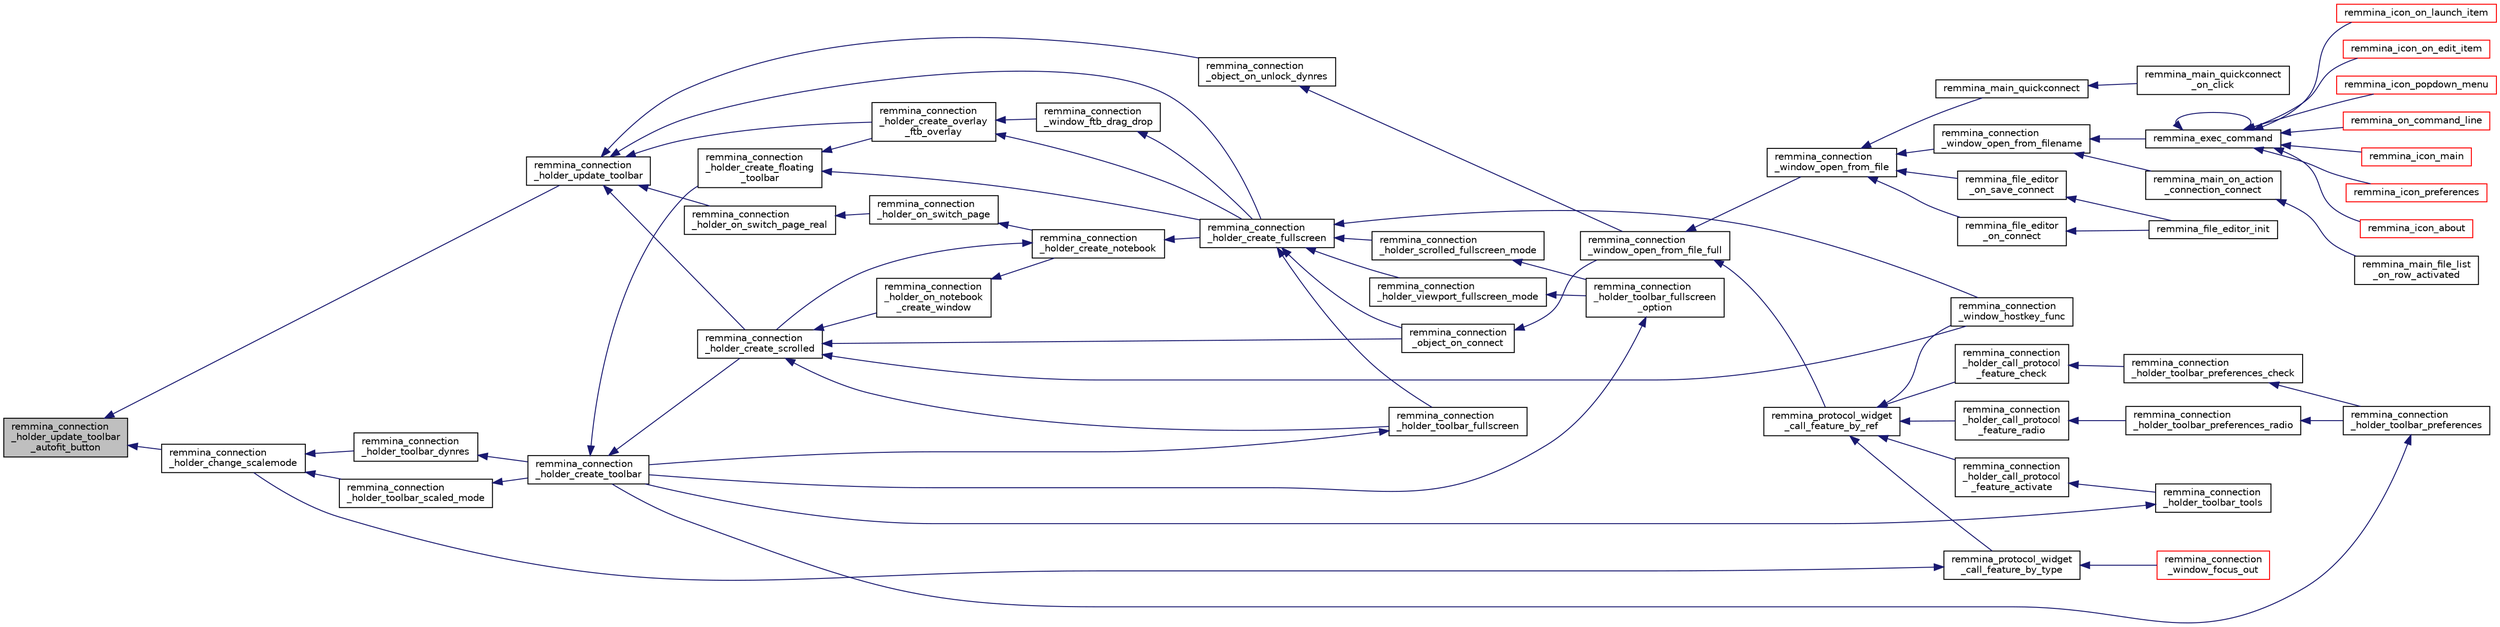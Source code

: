 digraph "remmina_connection_holder_update_toolbar_autofit_button"
{
  edge [fontname="Helvetica",fontsize="10",labelfontname="Helvetica",labelfontsize="10"];
  node [fontname="Helvetica",fontsize="10",shape=record];
  rankdir="LR";
  Node10031 [label="remmina_connection\l_holder_update_toolbar\l_autofit_button",height=0.2,width=0.4,color="black", fillcolor="grey75", style="filled", fontcolor="black"];
  Node10031 -> Node10032 [dir="back",color="midnightblue",fontsize="10",style="solid",fontname="Helvetica"];
  Node10032 [label="remmina_connection\l_holder_change_scalemode",height=0.2,width=0.4,color="black", fillcolor="white", style="filled",URL="$remmina__connection__window_8c.html#a5565ebedf82eb9f2d54b7f447b4c930e"];
  Node10032 -> Node10033 [dir="back",color="midnightblue",fontsize="10",style="solid",fontname="Helvetica"];
  Node10033 [label="remmina_connection\l_holder_toolbar_dynres",height=0.2,width=0.4,color="black", fillcolor="white", style="filled",URL="$remmina__connection__window_8c.html#a576e3800c7371f63b27e3832848ac4e5"];
  Node10033 -> Node10034 [dir="back",color="midnightblue",fontsize="10",style="solid",fontname="Helvetica"];
  Node10034 [label="remmina_connection\l_holder_create_toolbar",height=0.2,width=0.4,color="black", fillcolor="white", style="filled",URL="$remmina__connection__window_8c.html#af8138da72278e9e9000276e08a6fd984"];
  Node10034 -> Node10035 [dir="back",color="midnightblue",fontsize="10",style="solid",fontname="Helvetica"];
  Node10035 [label="remmina_connection\l_holder_create_floating\l_toolbar",height=0.2,width=0.4,color="black", fillcolor="white", style="filled",URL="$remmina__connection__window_8c.html#a967dca6c1876afc3e6bcb763f9709d43"];
  Node10035 -> Node10036 [dir="back",color="midnightblue",fontsize="10",style="solid",fontname="Helvetica"];
  Node10036 [label="remmina_connection\l_holder_create_overlay\l_ftb_overlay",height=0.2,width=0.4,color="black", fillcolor="white", style="filled",URL="$remmina__connection__window_8c.html#ab2edcb806312b3367c70fbb13c383ae0"];
  Node10036 -> Node10037 [dir="back",color="midnightblue",fontsize="10",style="solid",fontname="Helvetica"];
  Node10037 [label="remmina_connection\l_window_ftb_drag_drop",height=0.2,width=0.4,color="black", fillcolor="white", style="filled",URL="$remmina__connection__window_8c.html#a15c9b2bd929f8f2bb64d0bb6fa60f067"];
  Node10037 -> Node10038 [dir="back",color="midnightblue",fontsize="10",style="solid",fontname="Helvetica"];
  Node10038 [label="remmina_connection\l_holder_create_fullscreen",height=0.2,width=0.4,color="black", fillcolor="white", style="filled",URL="$remmina__connection__window_8c.html#ae67ca4d276339723c1ff87fc224eaccf"];
  Node10038 -> Node10039 [dir="back",color="midnightblue",fontsize="10",style="solid",fontname="Helvetica"];
  Node10039 [label="remmina_connection\l_holder_toolbar_fullscreen",height=0.2,width=0.4,color="black", fillcolor="white", style="filled",URL="$remmina__connection__window_8c.html#a02ac20f50f1b7b816bd7208127efdbee"];
  Node10039 -> Node10034 [dir="back",color="midnightblue",fontsize="10",style="solid",fontname="Helvetica"];
  Node10038 -> Node10040 [dir="back",color="midnightblue",fontsize="10",style="solid",fontname="Helvetica"];
  Node10040 [label="remmina_connection\l_holder_viewport_fullscreen_mode",height=0.2,width=0.4,color="black", fillcolor="white", style="filled",URL="$remmina__connection__window_8c.html#a0e99d0ff8c39f2c6de508eee9ef498c5"];
  Node10040 -> Node10041 [dir="back",color="midnightblue",fontsize="10",style="solid",fontname="Helvetica"];
  Node10041 [label="remmina_connection\l_holder_toolbar_fullscreen\l_option",height=0.2,width=0.4,color="black", fillcolor="white", style="filled",URL="$remmina__connection__window_8c.html#a1415cdcbed0e6fe9a7978586bf132207"];
  Node10041 -> Node10034 [dir="back",color="midnightblue",fontsize="10",style="solid",fontname="Helvetica"];
  Node10038 -> Node10042 [dir="back",color="midnightblue",fontsize="10",style="solid",fontname="Helvetica"];
  Node10042 [label="remmina_connection\l_holder_scrolled_fullscreen_mode",height=0.2,width=0.4,color="black", fillcolor="white", style="filled",URL="$remmina__connection__window_8c.html#aa25cae5c0e15e13b817b925e42a044a9"];
  Node10042 -> Node10041 [dir="back",color="midnightblue",fontsize="10",style="solid",fontname="Helvetica"];
  Node10038 -> Node10043 [dir="back",color="midnightblue",fontsize="10",style="solid",fontname="Helvetica"];
  Node10043 [label="remmina_connection\l_window_hostkey_func",height=0.2,width=0.4,color="black", fillcolor="white", style="filled",URL="$remmina__connection__window_8c.html#abef663d930076deb3105f86dabe2a9c3"];
  Node10038 -> Node10044 [dir="back",color="midnightblue",fontsize="10",style="solid",fontname="Helvetica"];
  Node10044 [label="remmina_connection\l_object_on_connect",height=0.2,width=0.4,color="black", fillcolor="white", style="filled",URL="$remmina__connection__window_8c.html#a0ad685a873ecef95ec13caba17e0c22e"];
  Node10044 -> Node10045 [dir="back",color="midnightblue",fontsize="10",style="solid",fontname="Helvetica"];
  Node10045 [label="remmina_connection\l_window_open_from_file_full",height=0.2,width=0.4,color="black", fillcolor="white", style="filled",URL="$remmina__connection__window_8h.html#adbf2b670ca3bae96a99cb0b36021a961"];
  Node10045 -> Node10046 [dir="back",color="midnightblue",fontsize="10",style="solid",fontname="Helvetica"];
  Node10046 [label="remmina_connection\l_window_open_from_file",height=0.2,width=0.4,color="black", fillcolor="white", style="filled",URL="$remmina__connection__window_8h.html#a1c7f722a89609523cc4de079cc82f23c"];
  Node10046 -> Node10047 [dir="back",color="midnightblue",fontsize="10",style="solid",fontname="Helvetica"];
  Node10047 [label="remmina_connection\l_window_open_from_filename",height=0.2,width=0.4,color="black", fillcolor="white", style="filled",URL="$remmina__connection__window_8h.html#ab0ed27ef360efc7d92906cbabf9da5db"];
  Node10047 -> Node10048 [dir="back",color="midnightblue",fontsize="10",style="solid",fontname="Helvetica"];
  Node10048 [label="remmina_exec_command",height=0.2,width=0.4,color="black", fillcolor="white", style="filled",URL="$remmina__exec_8h.html#a424cabdcff647797061e7482049d62a7"];
  Node10048 -> Node10049 [dir="back",color="midnightblue",fontsize="10",style="solid",fontname="Helvetica"];
  Node10049 [label="remmina_on_command_line",height=0.2,width=0.4,color="red", fillcolor="white", style="filled",URL="$remmina_8c.html#aeb286fc5bd52ab5382ab8cb495dc2914"];
  Node10048 -> Node10048 [dir="back",color="midnightblue",fontsize="10",style="solid",fontname="Helvetica"];
  Node10048 -> Node10051 [dir="back",color="midnightblue",fontsize="10",style="solid",fontname="Helvetica"];
  Node10051 [label="remmina_icon_main",height=0.2,width=0.4,color="red", fillcolor="white", style="filled",URL="$remmina__icon_8c.html#a920476110ab6410c8fc8cf734109e497"];
  Node10048 -> Node10062 [dir="back",color="midnightblue",fontsize="10",style="solid",fontname="Helvetica"];
  Node10062 [label="remmina_icon_preferences",height=0.2,width=0.4,color="red", fillcolor="white", style="filled",URL="$remmina__icon_8c.html#ad3b0e3d12e4854eae05b1afea19da404"];
  Node10048 -> Node10063 [dir="back",color="midnightblue",fontsize="10",style="solid",fontname="Helvetica"];
  Node10063 [label="remmina_icon_about",height=0.2,width=0.4,color="red", fillcolor="white", style="filled",URL="$remmina__icon_8c.html#a5cdf1958ef01e49889bcee2e90e2cf71"];
  Node10048 -> Node10064 [dir="back",color="midnightblue",fontsize="10",style="solid",fontname="Helvetica"];
  Node10064 [label="remmina_icon_on_launch_item",height=0.2,width=0.4,color="red", fillcolor="white", style="filled",URL="$remmina__icon_8c.html#ad1699688680e12abcfd5c74dd2f76d83"];
  Node10048 -> Node10067 [dir="back",color="midnightblue",fontsize="10",style="solid",fontname="Helvetica"];
  Node10067 [label="remmina_icon_on_edit_item",height=0.2,width=0.4,color="red", fillcolor="white", style="filled",URL="$remmina__icon_8c.html#af8708120906a8dc41a7998ebf9ecd129"];
  Node10048 -> Node10068 [dir="back",color="midnightblue",fontsize="10",style="solid",fontname="Helvetica"];
  Node10068 [label="remmina_icon_popdown_menu",height=0.2,width=0.4,color="red", fillcolor="white", style="filled",URL="$remmina__icon_8c.html#a444be76e3c3a065279c5f9abc7fae833"];
  Node10047 -> Node10069 [dir="back",color="midnightblue",fontsize="10",style="solid",fontname="Helvetica"];
  Node10069 [label="remmina_main_on_action\l_connection_connect",height=0.2,width=0.4,color="black", fillcolor="white", style="filled",URL="$remmina__main_8c.html#ae023d1cb099a4f7bee79f13760566cbf"];
  Node10069 -> Node10070 [dir="back",color="midnightblue",fontsize="10",style="solid",fontname="Helvetica"];
  Node10070 [label="remmina_main_file_list\l_on_row_activated",height=0.2,width=0.4,color="black", fillcolor="white", style="filled",URL="$remmina__main_8c.html#aba1a89a2400c5cc8373c6bd34602ac10"];
  Node10046 -> Node10071 [dir="back",color="midnightblue",fontsize="10",style="solid",fontname="Helvetica"];
  Node10071 [label="remmina_file_editor\l_on_connect",height=0.2,width=0.4,color="black", fillcolor="white", style="filled",URL="$remmina__file__editor_8c.html#a73b8581fd1fd77532b748d91a2951f25"];
  Node10071 -> Node10055 [dir="back",color="midnightblue",fontsize="10",style="solid",fontname="Helvetica"];
  Node10055 [label="remmina_file_editor_init",height=0.2,width=0.4,color="black", fillcolor="white", style="filled",URL="$remmina__file__editor_8c.html#a9afd8d41c66f547320930eb331f3124d"];
  Node10046 -> Node10056 [dir="back",color="midnightblue",fontsize="10",style="solid",fontname="Helvetica"];
  Node10056 [label="remmina_file_editor\l_on_save_connect",height=0.2,width=0.4,color="black", fillcolor="white", style="filled",URL="$remmina__file__editor_8c.html#a57224f3f69f04f398de563b71be6b18e"];
  Node10056 -> Node10055 [dir="back",color="midnightblue",fontsize="10",style="solid",fontname="Helvetica"];
  Node10046 -> Node10072 [dir="back",color="midnightblue",fontsize="10",style="solid",fontname="Helvetica"];
  Node10072 [label="remmina_main_quickconnect",height=0.2,width=0.4,color="black", fillcolor="white", style="filled",URL="$remmina__main_8c.html#a802458852abacebfb16f1f4295806a01"];
  Node10072 -> Node10073 [dir="back",color="midnightblue",fontsize="10",style="solid",fontname="Helvetica"];
  Node10073 [label="remmina_main_quickconnect\l_on_click",height=0.2,width=0.4,color="black", fillcolor="white", style="filled",URL="$remmina__main_8c.html#a210e9e04c7c97cc86412044de31f659d"];
  Node10045 -> Node10074 [dir="back",color="midnightblue",fontsize="10",style="solid",fontname="Helvetica"];
  Node10074 [label="remmina_protocol_widget\l_call_feature_by_ref",height=0.2,width=0.4,color="black", fillcolor="white", style="filled",URL="$remmina__protocol__widget_8h.html#a605b69a9aa4393024369cc5070488692"];
  Node10074 -> Node10075 [dir="back",color="midnightblue",fontsize="10",style="solid",fontname="Helvetica"];
  Node10075 [label="remmina_connection\l_holder_call_protocol\l_feature_radio",height=0.2,width=0.4,color="black", fillcolor="white", style="filled",URL="$remmina__connection__window_8c.html#a86280cb973101817f7410af393bc2f98"];
  Node10075 -> Node10076 [dir="back",color="midnightblue",fontsize="10",style="solid",fontname="Helvetica"];
  Node10076 [label="remmina_connection\l_holder_toolbar_preferences_radio",height=0.2,width=0.4,color="black", fillcolor="white", style="filled",URL="$remmina__connection__window_8c.html#a1ddab4aacc284c606ab237eae9c0b5a9"];
  Node10076 -> Node10077 [dir="back",color="midnightblue",fontsize="10",style="solid",fontname="Helvetica"];
  Node10077 [label="remmina_connection\l_holder_toolbar_preferences",height=0.2,width=0.4,color="black", fillcolor="white", style="filled",URL="$remmina__connection__window_8c.html#a78ec7d6e66d6e6569c1a9a0230c74bc8"];
  Node10077 -> Node10034 [dir="back",color="midnightblue",fontsize="10",style="solid",fontname="Helvetica"];
  Node10074 -> Node10078 [dir="back",color="midnightblue",fontsize="10",style="solid",fontname="Helvetica"];
  Node10078 [label="remmina_connection\l_holder_call_protocol\l_feature_check",height=0.2,width=0.4,color="black", fillcolor="white", style="filled",URL="$remmina__connection__window_8c.html#a8d924ded7fe147df8b5f113e2fb1d6e7"];
  Node10078 -> Node10079 [dir="back",color="midnightblue",fontsize="10",style="solid",fontname="Helvetica"];
  Node10079 [label="remmina_connection\l_holder_toolbar_preferences_check",height=0.2,width=0.4,color="black", fillcolor="white", style="filled",URL="$remmina__connection__window_8c.html#ada0dce340f5f1484c496a2357e8a2c69"];
  Node10079 -> Node10077 [dir="back",color="midnightblue",fontsize="10",style="solid",fontname="Helvetica"];
  Node10074 -> Node10080 [dir="back",color="midnightblue",fontsize="10",style="solid",fontname="Helvetica"];
  Node10080 [label="remmina_connection\l_holder_call_protocol\l_feature_activate",height=0.2,width=0.4,color="black", fillcolor="white", style="filled",URL="$remmina__connection__window_8c.html#a4507b43c6fd10bc68d9512c6b253a552"];
  Node10080 -> Node10081 [dir="back",color="midnightblue",fontsize="10",style="solid",fontname="Helvetica"];
  Node10081 [label="remmina_connection\l_holder_toolbar_tools",height=0.2,width=0.4,color="black", fillcolor="white", style="filled",URL="$remmina__connection__window_8c.html#a51cc0b2274049920f67c71047bd76213"];
  Node10081 -> Node10034 [dir="back",color="midnightblue",fontsize="10",style="solid",fontname="Helvetica"];
  Node10074 -> Node10043 [dir="back",color="midnightblue",fontsize="10",style="solid",fontname="Helvetica"];
  Node10074 -> Node10082 [dir="back",color="midnightblue",fontsize="10",style="solid",fontname="Helvetica"];
  Node10082 [label="remmina_protocol_widget\l_call_feature_by_type",height=0.2,width=0.4,color="black", fillcolor="white", style="filled",URL="$remmina__protocol__widget_8h.html#a6a630e96e5b914d60d678ae8eaad4cd9"];
  Node10082 -> Node10032 [dir="back",color="midnightblue",fontsize="10",style="solid",fontname="Helvetica"];
  Node10082 -> Node10083 [dir="back",color="midnightblue",fontsize="10",style="solid",fontname="Helvetica"];
  Node10083 [label="remmina_connection\l_window_focus_out",height=0.2,width=0.4,color="red", fillcolor="white", style="filled",URL="$remmina__connection__window_8c.html#a8c242e0a7ee57ed79099c330d696b43f"];
  Node10036 -> Node10038 [dir="back",color="midnightblue",fontsize="10",style="solid",fontname="Helvetica"];
  Node10035 -> Node10038 [dir="back",color="midnightblue",fontsize="10",style="solid",fontname="Helvetica"];
  Node10034 -> Node10086 [dir="back",color="midnightblue",fontsize="10",style="solid",fontname="Helvetica"];
  Node10086 [label="remmina_connection\l_holder_create_scrolled",height=0.2,width=0.4,color="black", fillcolor="white", style="filled",URL="$remmina__connection__window_8c.html#a57b3656c37df65d276ddd50a16906dc7"];
  Node10086 -> Node10039 [dir="back",color="midnightblue",fontsize="10",style="solid",fontname="Helvetica"];
  Node10086 -> Node10087 [dir="back",color="midnightblue",fontsize="10",style="solid",fontname="Helvetica"];
  Node10087 [label="remmina_connection\l_holder_on_notebook\l_create_window",height=0.2,width=0.4,color="black", fillcolor="white", style="filled",URL="$remmina__connection__window_8c.html#a2f5fc595c1aad851962aa58e2009bcce"];
  Node10087 -> Node10088 [dir="back",color="midnightblue",fontsize="10",style="solid",fontname="Helvetica"];
  Node10088 [label="remmina_connection\l_holder_create_notebook",height=0.2,width=0.4,color="black", fillcolor="white", style="filled",URL="$remmina__connection__window_8c.html#ae616dc409c5775dc73d9a83c1f081705"];
  Node10088 -> Node10086 [dir="back",color="midnightblue",fontsize="10",style="solid",fontname="Helvetica"];
  Node10088 -> Node10038 [dir="back",color="midnightblue",fontsize="10",style="solid",fontname="Helvetica"];
  Node10086 -> Node10043 [dir="back",color="midnightblue",fontsize="10",style="solid",fontname="Helvetica"];
  Node10086 -> Node10044 [dir="back",color="midnightblue",fontsize="10",style="solid",fontname="Helvetica"];
  Node10032 -> Node10090 [dir="back",color="midnightblue",fontsize="10",style="solid",fontname="Helvetica"];
  Node10090 [label="remmina_connection\l_holder_toolbar_scaled_mode",height=0.2,width=0.4,color="black", fillcolor="white", style="filled",URL="$remmina__connection__window_8c.html#ad6136dd7c0867a5a5f1c0b0645632ee4"];
  Node10090 -> Node10034 [dir="back",color="midnightblue",fontsize="10",style="solid",fontname="Helvetica"];
  Node10031 -> Node10091 [dir="back",color="midnightblue",fontsize="10",style="solid",fontname="Helvetica"];
  Node10091 [label="remmina_connection\l_holder_update_toolbar",height=0.2,width=0.4,color="black", fillcolor="white", style="filled",URL="$remmina__connection__window_8c.html#a1b31d50e3792f41f4f78c1dbc1c5b27c"];
  Node10091 -> Node10092 [dir="back",color="midnightblue",fontsize="10",style="solid",fontname="Helvetica"];
  Node10092 [label="remmina_connection\l_holder_on_switch_page_real",height=0.2,width=0.4,color="black", fillcolor="white", style="filled",URL="$remmina__connection__window_8c.html#af0cc437cd94ed03047f1e2b195317b54"];
  Node10092 -> Node10093 [dir="back",color="midnightblue",fontsize="10",style="solid",fontname="Helvetica"];
  Node10093 [label="remmina_connection\l_holder_on_switch_page",height=0.2,width=0.4,color="black", fillcolor="white", style="filled",URL="$remmina__connection__window_8c.html#ac93e70cd6f65ebb4bee3827240cf1c05"];
  Node10093 -> Node10088 [dir="back",color="midnightblue",fontsize="10",style="solid",fontname="Helvetica"];
  Node10091 -> Node10086 [dir="back",color="midnightblue",fontsize="10",style="solid",fontname="Helvetica"];
  Node10091 -> Node10036 [dir="back",color="midnightblue",fontsize="10",style="solid",fontname="Helvetica"];
  Node10091 -> Node10038 [dir="back",color="midnightblue",fontsize="10",style="solid",fontname="Helvetica"];
  Node10091 -> Node10094 [dir="back",color="midnightblue",fontsize="10",style="solid",fontname="Helvetica"];
  Node10094 [label="remmina_connection\l_object_on_unlock_dynres",height=0.2,width=0.4,color="black", fillcolor="white", style="filled",URL="$remmina__connection__window_8c.html#a0cffd168e21bdd3d9469ca2e86e19c31"];
  Node10094 -> Node10045 [dir="back",color="midnightblue",fontsize="10",style="solid",fontname="Helvetica"];
}
